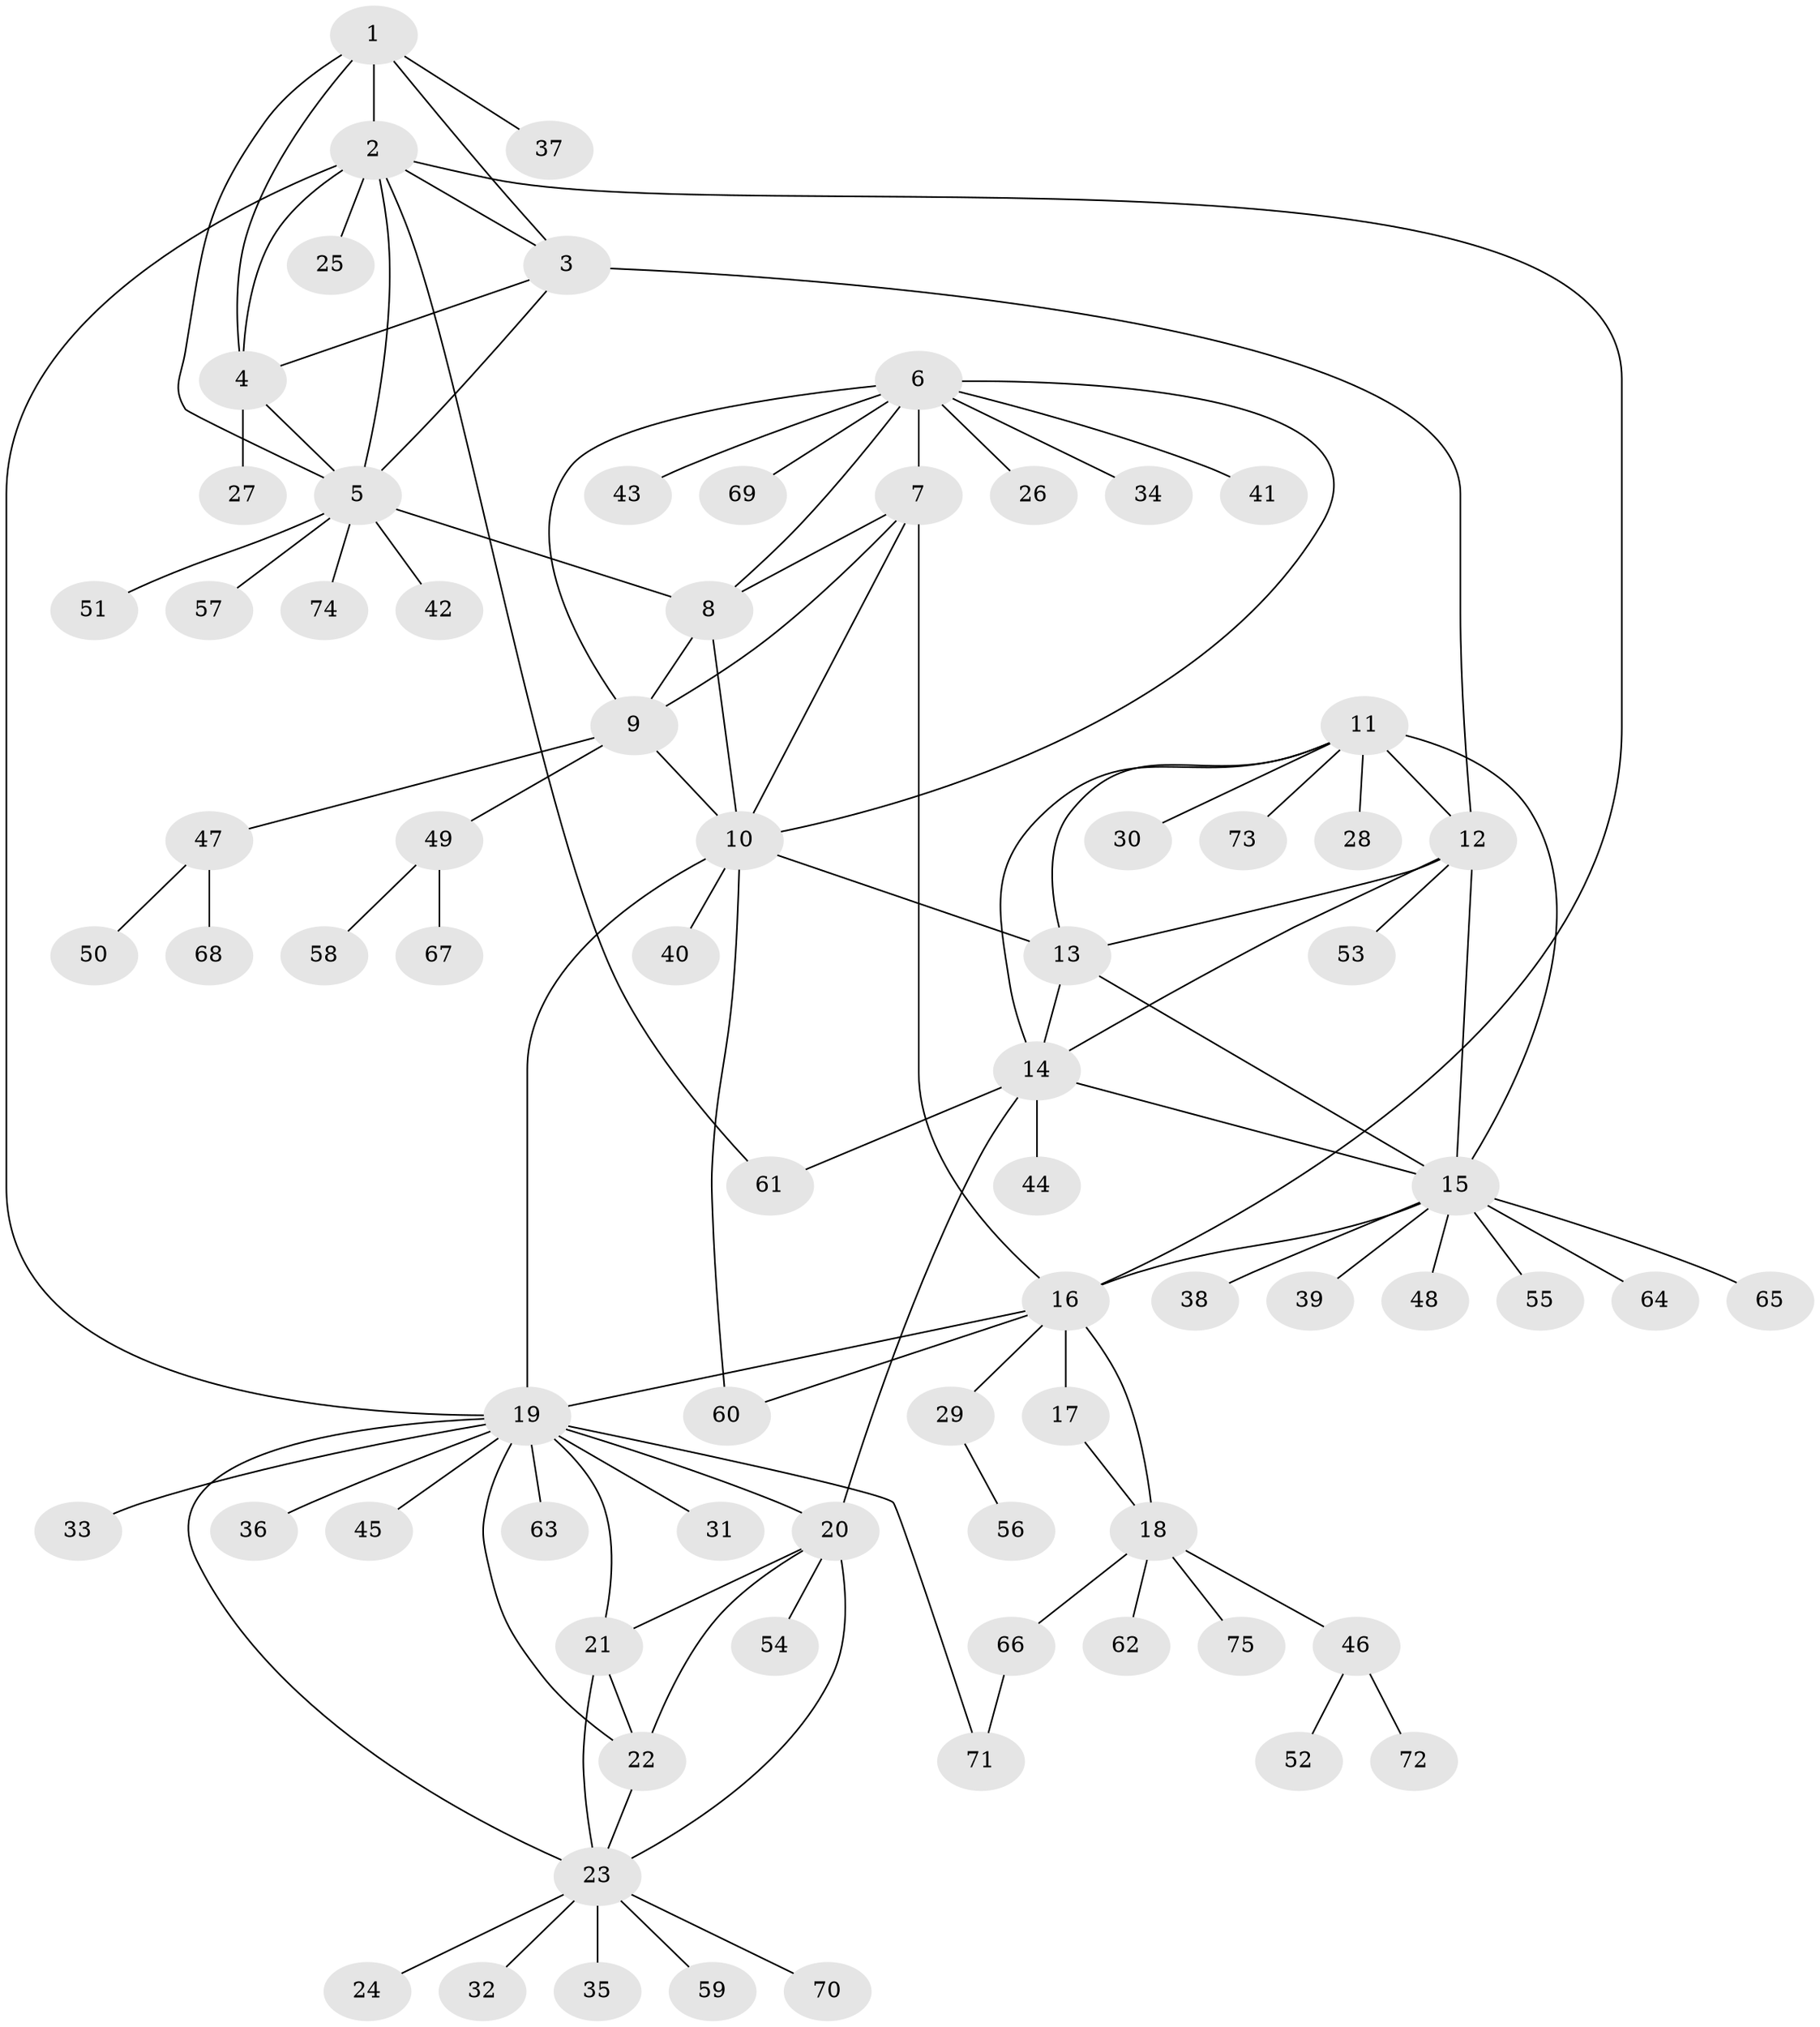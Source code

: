 // original degree distribution, {6: 0.0660377358490566, 9: 0.03773584905660377, 8: 0.02830188679245283, 10: 0.018867924528301886, 5: 0.018867924528301886, 7: 0.02830188679245283, 12: 0.009433962264150943, 14: 0.009433962264150943, 4: 0.02830188679245283, 1: 0.6320754716981132, 3: 0.03773584905660377, 2: 0.08490566037735849}
// Generated by graph-tools (version 1.1) at 2025/52/03/04/25 22:52:08]
// undirected, 75 vertices, 108 edges
graph export_dot {
  node [color=gray90,style=filled];
  1;
  2;
  3;
  4;
  5;
  6;
  7;
  8;
  9;
  10;
  11;
  12;
  13;
  14;
  15;
  16;
  17;
  18;
  19;
  20;
  21;
  22;
  23;
  24;
  25;
  26;
  27;
  28;
  29;
  30;
  31;
  32;
  33;
  34;
  35;
  36;
  37;
  38;
  39;
  40;
  41;
  42;
  43;
  44;
  45;
  46;
  47;
  48;
  49;
  50;
  51;
  52;
  53;
  54;
  55;
  56;
  57;
  58;
  59;
  60;
  61;
  62;
  63;
  64;
  65;
  66;
  67;
  68;
  69;
  70;
  71;
  72;
  73;
  74;
  75;
  1 -- 2 [weight=1.0];
  1 -- 3 [weight=1.0];
  1 -- 4 [weight=1.0];
  1 -- 5 [weight=1.0];
  1 -- 37 [weight=1.0];
  2 -- 3 [weight=1.0];
  2 -- 4 [weight=1.0];
  2 -- 5 [weight=1.0];
  2 -- 16 [weight=1.0];
  2 -- 19 [weight=1.0];
  2 -- 25 [weight=1.0];
  2 -- 61 [weight=1.0];
  3 -- 4 [weight=1.0];
  3 -- 5 [weight=1.0];
  3 -- 12 [weight=1.0];
  4 -- 5 [weight=1.0];
  4 -- 27 [weight=3.0];
  5 -- 8 [weight=1.0];
  5 -- 42 [weight=1.0];
  5 -- 51 [weight=1.0];
  5 -- 57 [weight=1.0];
  5 -- 74 [weight=1.0];
  6 -- 7 [weight=1.0];
  6 -- 8 [weight=1.0];
  6 -- 9 [weight=1.0];
  6 -- 10 [weight=1.0];
  6 -- 26 [weight=1.0];
  6 -- 34 [weight=1.0];
  6 -- 41 [weight=1.0];
  6 -- 43 [weight=1.0];
  6 -- 69 [weight=1.0];
  7 -- 8 [weight=1.0];
  7 -- 9 [weight=1.0];
  7 -- 10 [weight=1.0];
  7 -- 16 [weight=1.0];
  8 -- 9 [weight=1.0];
  8 -- 10 [weight=1.0];
  9 -- 10 [weight=1.0];
  9 -- 47 [weight=1.0];
  9 -- 49 [weight=1.0];
  10 -- 13 [weight=1.0];
  10 -- 19 [weight=1.0];
  10 -- 40 [weight=1.0];
  10 -- 60 [weight=1.0];
  11 -- 12 [weight=1.0];
  11 -- 13 [weight=1.0];
  11 -- 14 [weight=1.0];
  11 -- 15 [weight=1.0];
  11 -- 28 [weight=1.0];
  11 -- 30 [weight=1.0];
  11 -- 73 [weight=1.0];
  12 -- 13 [weight=1.0];
  12 -- 14 [weight=1.0];
  12 -- 15 [weight=1.0];
  12 -- 53 [weight=1.0];
  13 -- 14 [weight=1.0];
  13 -- 15 [weight=1.0];
  14 -- 15 [weight=1.0];
  14 -- 20 [weight=1.0];
  14 -- 44 [weight=1.0];
  14 -- 61 [weight=1.0];
  15 -- 16 [weight=1.0];
  15 -- 38 [weight=1.0];
  15 -- 39 [weight=1.0];
  15 -- 48 [weight=1.0];
  15 -- 55 [weight=1.0];
  15 -- 64 [weight=1.0];
  15 -- 65 [weight=1.0];
  16 -- 17 [weight=5.0];
  16 -- 18 [weight=3.0];
  16 -- 19 [weight=1.0];
  16 -- 29 [weight=1.0];
  16 -- 60 [weight=1.0];
  17 -- 18 [weight=1.0];
  18 -- 46 [weight=1.0];
  18 -- 62 [weight=1.0];
  18 -- 66 [weight=1.0];
  18 -- 75 [weight=1.0];
  19 -- 20 [weight=1.0];
  19 -- 21 [weight=1.0];
  19 -- 22 [weight=1.0];
  19 -- 23 [weight=1.0];
  19 -- 31 [weight=1.0];
  19 -- 33 [weight=1.0];
  19 -- 36 [weight=1.0];
  19 -- 45 [weight=1.0];
  19 -- 63 [weight=1.0];
  19 -- 71 [weight=1.0];
  20 -- 21 [weight=1.0];
  20 -- 22 [weight=1.0];
  20 -- 23 [weight=1.0];
  20 -- 54 [weight=1.0];
  21 -- 22 [weight=1.0];
  21 -- 23 [weight=1.0];
  22 -- 23 [weight=1.0];
  23 -- 24 [weight=1.0];
  23 -- 32 [weight=1.0];
  23 -- 35 [weight=1.0];
  23 -- 59 [weight=1.0];
  23 -- 70 [weight=1.0];
  29 -- 56 [weight=1.0];
  46 -- 52 [weight=1.0];
  46 -- 72 [weight=1.0];
  47 -- 50 [weight=1.0];
  47 -- 68 [weight=1.0];
  49 -- 58 [weight=1.0];
  49 -- 67 [weight=1.0];
  66 -- 71 [weight=1.0];
}
